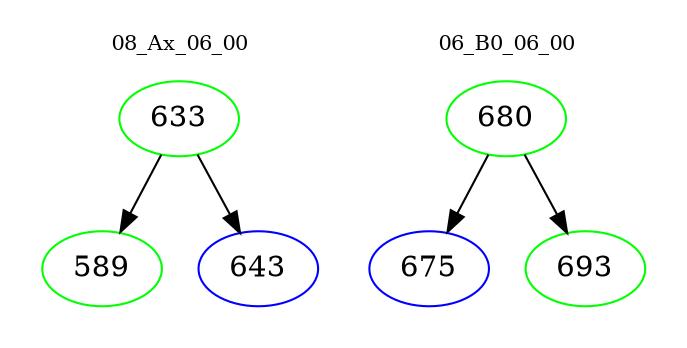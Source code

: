 digraph{
subgraph cluster_0 {
color = white
label = "08_Ax_06_00";
fontsize=10;
T0_633 [label="633", color="green"]
T0_633 -> T0_589 [color="black"]
T0_589 [label="589", color="green"]
T0_633 -> T0_643 [color="black"]
T0_643 [label="643", color="blue"]
}
subgraph cluster_1 {
color = white
label = "06_B0_06_00";
fontsize=10;
T1_680 [label="680", color="green"]
T1_680 -> T1_675 [color="black"]
T1_675 [label="675", color="blue"]
T1_680 -> T1_693 [color="black"]
T1_693 [label="693", color="green"]
}
}
